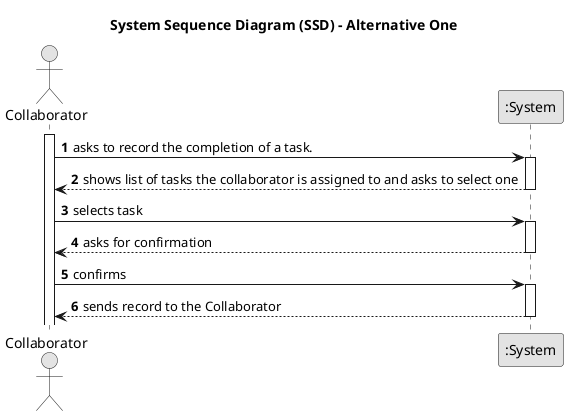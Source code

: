 @startuml
skinparam monochrome true
skinparam packageStyle rectangle
skinparam shadowing false

title System Sequence Diagram (SSD) - Alternative One

autonumber

actor "Collaborator" as Collaborator
participant ":System" as System

activate Collaborator

    Collaborator -> System : asks to record the completion of a task.
    activate System

    System --> Collaborator : shows list of tasks the collaborator is assigned to and asks to select one
    deactivate System

    Collaborator -> System : selects task
    activate System

    System --> Collaborator : asks for confirmation
    deactivate System

    Collaborator -> System : confirms
    activate System

    System --> Collaborator : sends record to the Collaborator
    deactivate System

@enduml